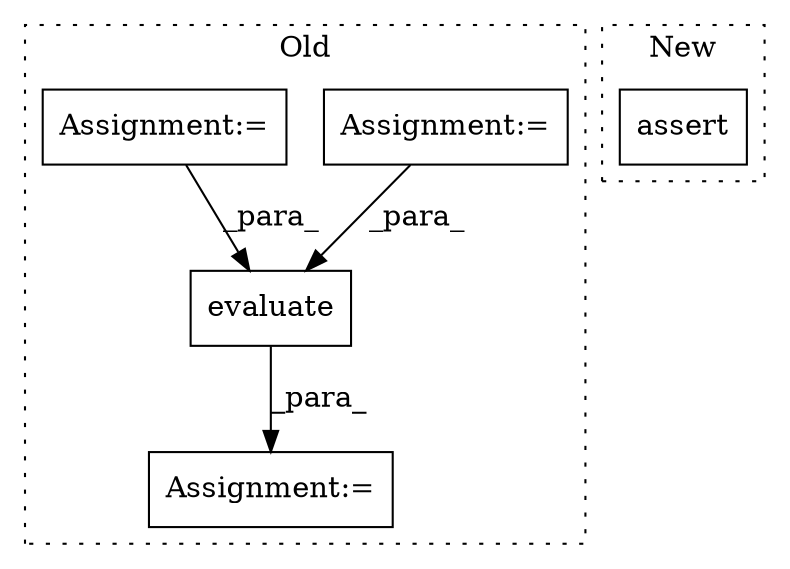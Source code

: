 digraph G {
subgraph cluster0 {
1 [label="evaluate" a="32" s="7956,7984" l="9,1" shape="box"];
3 [label="Assignment:=" a="7" s="7950" l="1" shape="box"];
4 [label="Assignment:=" a="7" s="7399" l="1" shape="box"];
5 [label="Assignment:=" a="7" s="6761" l="17" shape="box"];
label = "Old";
style="dotted";
}
subgraph cluster1 {
2 [label="assert" a="32" s="8957,8988" l="14,1" shape="box"];
label = "New";
style="dotted";
}
1 -> 3 [label="_para_"];
4 -> 1 [label="_para_"];
5 -> 1 [label="_para_"];
}